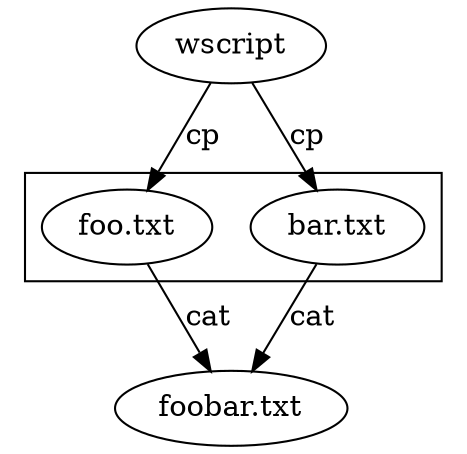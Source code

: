 digraph G {

	subgraph clusterA {
		rank = same
		foo     [label="foo.txt"]
		bar     [label="bar.txt"]
	}

	wscript [label="wscript"]
	foobar  [label="foobar.txt"]

	// stupid graphviz does not support adding links to clusters
	// clusterA -> foobar [label="cat"];
	wscript -> foo [label="cp"];
	wscript -> bar [label="cp"];
	foo -> foobar [label="cat"];
	bar -> foobar [label="cat"];
}


